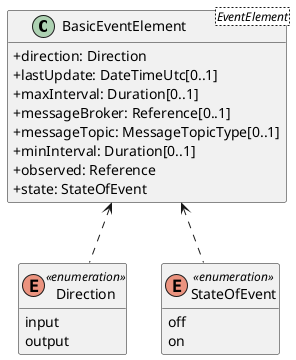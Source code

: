 @startuml
skinparam classAttributeIconSize 0
hide methods

class BasicEventElement<EventElement> {
  +direction: Direction 
  +lastUpdate: DateTimeUtc[0..1] 
  +maxInterval: Duration[0..1] 
  +messageBroker: Reference[0..1] 
  +messageTopic: MessageTopicType[0..1] 
  +minInterval: Duration[0..1] 
  +observed: Reference 
  +state: StateOfEvent 
}
enum Direction <<enumeration>> {
  input
  output
}
enum StateOfEvent <<enumeration>> {
  off
  on
}
BasicEventElement <.. Direction
BasicEventElement <.. StateOfEvent
@enduml